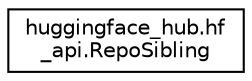 digraph "Graphical Class Hierarchy"
{
 // LATEX_PDF_SIZE
  edge [fontname="Helvetica",fontsize="10",labelfontname="Helvetica",labelfontsize="10"];
  node [fontname="Helvetica",fontsize="10",shape=record];
  rankdir="LR";
  Node0 [label="huggingface_hub.hf\l_api.RepoSibling",height=0.2,width=0.4,color="black", fillcolor="white", style="filled",URL="$classhuggingface__hub_1_1hf__api_1_1RepoSibling.html",tooltip=" "];
}
